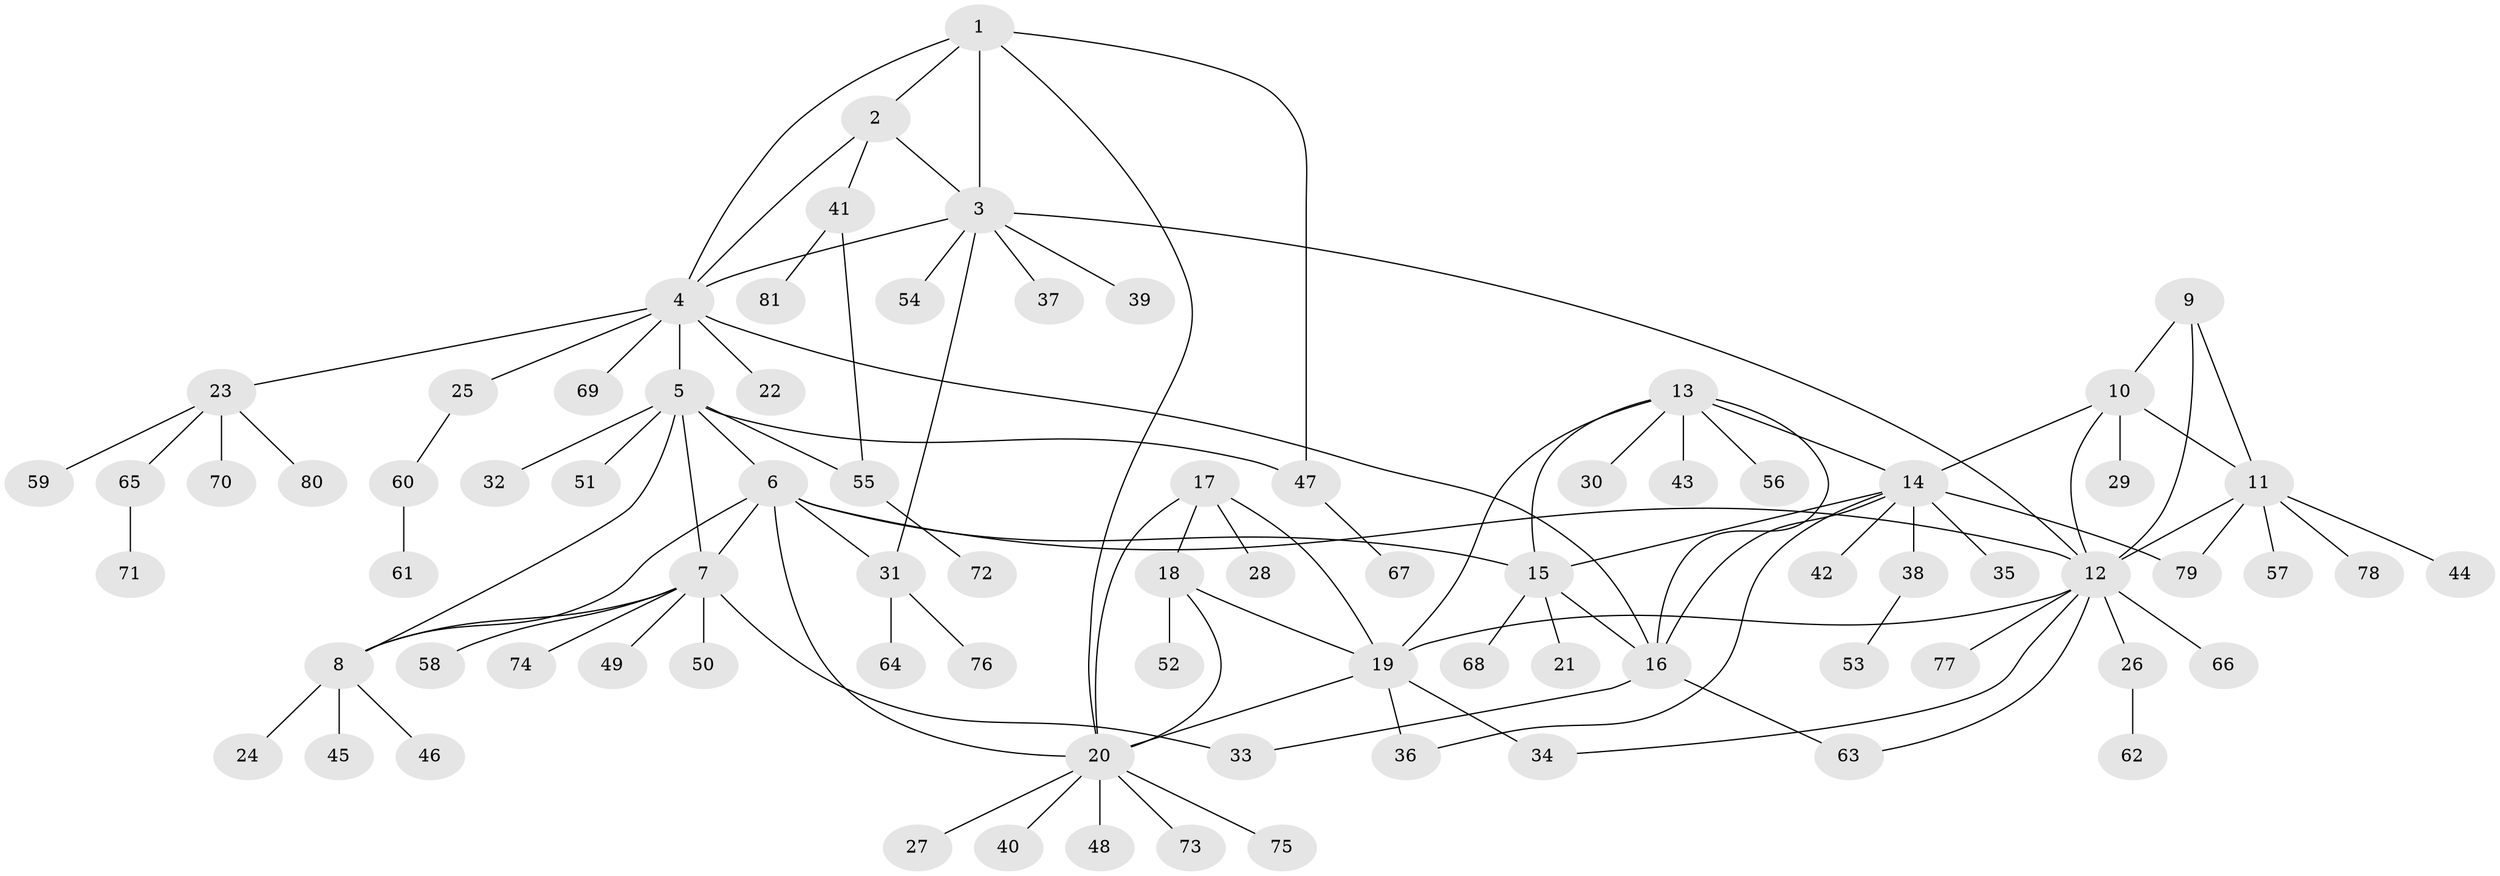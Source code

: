 // coarse degree distribution, {5: 0.03389830508474576, 15: 0.01694915254237288, 7: 0.03389830508474576, 11: 0.01694915254237288, 6: 0.01694915254237288, 4: 0.05084745762711865, 8: 0.01694915254237288, 10: 0.01694915254237288, 3: 0.05084745762711865, 9: 0.01694915254237288, 1: 0.576271186440678, 2: 0.15254237288135594}
// Generated by graph-tools (version 1.1) at 2025/24/03/03/25 07:24:09]
// undirected, 81 vertices, 109 edges
graph export_dot {
graph [start="1"]
  node [color=gray90,style=filled];
  1;
  2;
  3;
  4;
  5;
  6;
  7;
  8;
  9;
  10;
  11;
  12;
  13;
  14;
  15;
  16;
  17;
  18;
  19;
  20;
  21;
  22;
  23;
  24;
  25;
  26;
  27;
  28;
  29;
  30;
  31;
  32;
  33;
  34;
  35;
  36;
  37;
  38;
  39;
  40;
  41;
  42;
  43;
  44;
  45;
  46;
  47;
  48;
  49;
  50;
  51;
  52;
  53;
  54;
  55;
  56;
  57;
  58;
  59;
  60;
  61;
  62;
  63;
  64;
  65;
  66;
  67;
  68;
  69;
  70;
  71;
  72;
  73;
  74;
  75;
  76;
  77;
  78;
  79;
  80;
  81;
  1 -- 2;
  1 -- 3;
  1 -- 4;
  1 -- 20;
  1 -- 47;
  2 -- 3;
  2 -- 4;
  2 -- 41;
  3 -- 4;
  3 -- 12;
  3 -- 31;
  3 -- 37;
  3 -- 39;
  3 -- 54;
  4 -- 5;
  4 -- 16;
  4 -- 22;
  4 -- 23;
  4 -- 25;
  4 -- 69;
  5 -- 6;
  5 -- 7;
  5 -- 8;
  5 -- 32;
  5 -- 47;
  5 -- 51;
  5 -- 55;
  6 -- 7;
  6 -- 8;
  6 -- 12;
  6 -- 15;
  6 -- 20;
  6 -- 31;
  7 -- 8;
  7 -- 33;
  7 -- 49;
  7 -- 50;
  7 -- 58;
  7 -- 74;
  8 -- 24;
  8 -- 45;
  8 -- 46;
  9 -- 10;
  9 -- 11;
  9 -- 12;
  10 -- 11;
  10 -- 12;
  10 -- 14;
  10 -- 29;
  11 -- 12;
  11 -- 44;
  11 -- 57;
  11 -- 78;
  11 -- 79;
  12 -- 19;
  12 -- 26;
  12 -- 34;
  12 -- 63;
  12 -- 66;
  12 -- 77;
  13 -- 14;
  13 -- 15;
  13 -- 16;
  13 -- 19;
  13 -- 30;
  13 -- 43;
  13 -- 56;
  14 -- 15;
  14 -- 16;
  14 -- 35;
  14 -- 36;
  14 -- 38;
  14 -- 42;
  14 -- 79;
  15 -- 16;
  15 -- 21;
  15 -- 68;
  16 -- 33;
  16 -- 63;
  17 -- 18;
  17 -- 19;
  17 -- 20;
  17 -- 28;
  18 -- 19;
  18 -- 20;
  18 -- 52;
  19 -- 20;
  19 -- 34;
  19 -- 36;
  20 -- 27;
  20 -- 40;
  20 -- 48;
  20 -- 73;
  20 -- 75;
  23 -- 59;
  23 -- 65;
  23 -- 70;
  23 -- 80;
  25 -- 60;
  26 -- 62;
  31 -- 64;
  31 -- 76;
  38 -- 53;
  41 -- 55;
  41 -- 81;
  47 -- 67;
  55 -- 72;
  60 -- 61;
  65 -- 71;
}
